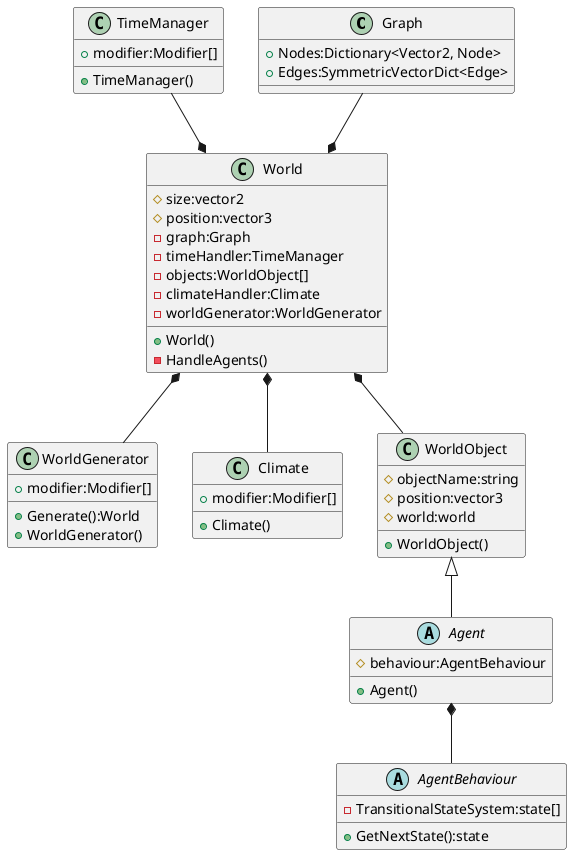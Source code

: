 @startuml
    class Graph {
        +Nodes:Dictionary<Vector2, Node>
        +Edges:SymmetricVectorDict<Edge>
    }
    
	class WorldGenerator {
	    +modifier:Modifier[]
	
		+Generate():World
		+WorldGenerator()
	}
	
	class TimeManager {
		+modifier:Modifier[]
		
		+TimeManager()
	}
	
    class Climate {
        +modifier:Modifier[]
        
        +Climate()
    }
	
    class World {
        #size:vector2
        #position:vector3
        -graph:Graph
        -timeHandler:TimeManager
        -objects:WorldObject[]
        -climateHandler:Climate
        -worldGenerator:WorldGenerator
        +World()
        -HandleAgents()
    }
	
	class WorldObject {
		#objectName:string
		#position:vector3
		#world:world

		+WorldObject()
	}
	
	
	Abstract class Agent {
        #behaviour:AgentBehaviour
        
        +Agent()
    }

	Abstract class AgentBehaviour {
		-TransitionalStateSystem:state[]
		
		+GetNextState():state
	}
    
    World *-up- Graph
	
	World *-down- WorldObject
	World *-up- TimeManager
	World *-- WorldGenerator
	World *-- Climate
	Agent *-- AgentBehaviour
	
	WorldObject <|-- Agent
@enduml